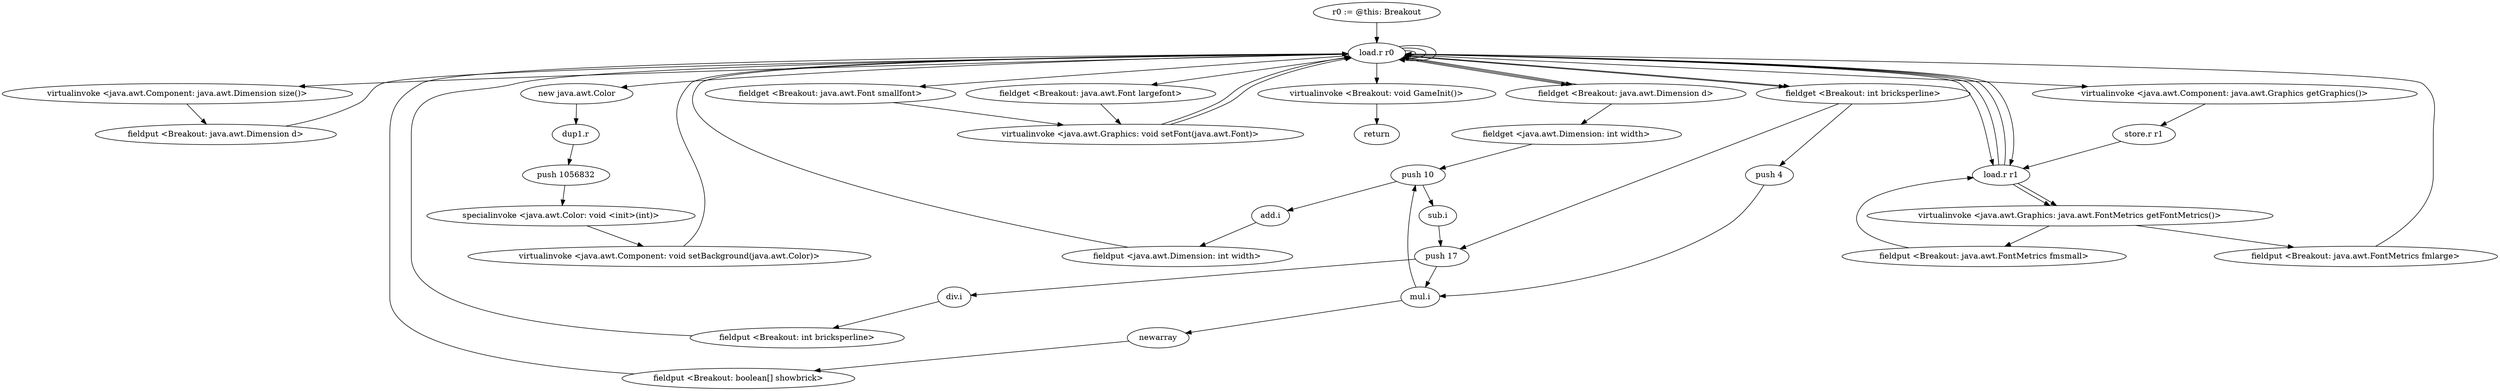 digraph "" {
    "r0 := @this: Breakout"
    "load.r r0"
    "r0 := @this: Breakout"->"load.r r0";
    "load.r r0"->"load.r r0";
    "virtualinvoke <java.awt.Component: java.awt.Dimension size()>"
    "load.r r0"->"virtualinvoke <java.awt.Component: java.awt.Dimension size()>";
    "fieldput <Breakout: java.awt.Dimension d>"
    "virtualinvoke <java.awt.Component: java.awt.Dimension size()>"->"fieldput <Breakout: java.awt.Dimension d>";
    "fieldput <Breakout: java.awt.Dimension d>"->"load.r r0";
    "new java.awt.Color"
    "load.r r0"->"new java.awt.Color";
    "dup1.r"
    "new java.awt.Color"->"dup1.r";
    "push 1056832"
    "dup1.r"->"push 1056832";
    "specialinvoke <java.awt.Color: void <init>(int)>"
    "push 1056832"->"specialinvoke <java.awt.Color: void <init>(int)>";
    "virtualinvoke <java.awt.Component: void setBackground(java.awt.Color)>"
    "specialinvoke <java.awt.Color: void <init>(int)>"->"virtualinvoke <java.awt.Component: void setBackground(java.awt.Color)>";
    "virtualinvoke <java.awt.Component: void setBackground(java.awt.Color)>"->"load.r r0";
    "load.r r0"->"load.r r0";
    "fieldget <Breakout: java.awt.Dimension d>"
    "load.r r0"->"fieldget <Breakout: java.awt.Dimension d>";
    "fieldget <java.awt.Dimension: int width>"
    "fieldget <Breakout: java.awt.Dimension d>"->"fieldget <java.awt.Dimension: int width>";
    "push 10"
    "fieldget <java.awt.Dimension: int width>"->"push 10";
    "sub.i"
    "push 10"->"sub.i";
    "push 17"
    "sub.i"->"push 17";
    "div.i"
    "push 17"->"div.i";
    "fieldput <Breakout: int bricksperline>"
    "div.i"->"fieldput <Breakout: int bricksperline>";
    "fieldput <Breakout: int bricksperline>"->"load.r r0";
    "load.r r0"->"fieldget <Breakout: java.awt.Dimension d>";
    "fieldget <Breakout: java.awt.Dimension d>"->"load.r r0";
    "fieldget <Breakout: int bricksperline>"
    "load.r r0"->"fieldget <Breakout: int bricksperline>";
    "fieldget <Breakout: int bricksperline>"->"push 17";
    "mul.i"
    "push 17"->"mul.i";
    "mul.i"->"push 10";
    "add.i"
    "push 10"->"add.i";
    "fieldput <java.awt.Dimension: int width>"
    "add.i"->"fieldput <java.awt.Dimension: int width>";
    "fieldput <java.awt.Dimension: int width>"->"load.r r0";
    "virtualinvoke <java.awt.Component: java.awt.Graphics getGraphics()>"
    "load.r r0"->"virtualinvoke <java.awt.Component: java.awt.Graphics getGraphics()>";
    "store.r r1"
    "virtualinvoke <java.awt.Component: java.awt.Graphics getGraphics()>"->"store.r r1";
    "load.r r1"
    "store.r r1"->"load.r r1";
    "load.r r1"->"load.r r0";
    "fieldget <Breakout: java.awt.Font smallfont>"
    "load.r r0"->"fieldget <Breakout: java.awt.Font smallfont>";
    "virtualinvoke <java.awt.Graphics: void setFont(java.awt.Font)>"
    "fieldget <Breakout: java.awt.Font smallfont>"->"virtualinvoke <java.awt.Graphics: void setFont(java.awt.Font)>";
    "virtualinvoke <java.awt.Graphics: void setFont(java.awt.Font)>"->"load.r r0";
    "load.r r0"->"load.r r1";
    "virtualinvoke <java.awt.Graphics: java.awt.FontMetrics getFontMetrics()>"
    "load.r r1"->"virtualinvoke <java.awt.Graphics: java.awt.FontMetrics getFontMetrics()>";
    "fieldput <Breakout: java.awt.FontMetrics fmsmall>"
    "virtualinvoke <java.awt.Graphics: java.awt.FontMetrics getFontMetrics()>"->"fieldput <Breakout: java.awt.FontMetrics fmsmall>";
    "fieldput <Breakout: java.awt.FontMetrics fmsmall>"->"load.r r1";
    "load.r r1"->"load.r r0";
    "fieldget <Breakout: java.awt.Font largefont>"
    "load.r r0"->"fieldget <Breakout: java.awt.Font largefont>";
    "fieldget <Breakout: java.awt.Font largefont>"->"virtualinvoke <java.awt.Graphics: void setFont(java.awt.Font)>";
    "virtualinvoke <java.awt.Graphics: void setFont(java.awt.Font)>"->"load.r r0";
    "load.r r0"->"load.r r1";
    "load.r r1"->"virtualinvoke <java.awt.Graphics: java.awt.FontMetrics getFontMetrics()>";
    "fieldput <Breakout: java.awt.FontMetrics fmlarge>"
    "virtualinvoke <java.awt.Graphics: java.awt.FontMetrics getFontMetrics()>"->"fieldput <Breakout: java.awt.FontMetrics fmlarge>";
    "fieldput <Breakout: java.awt.FontMetrics fmlarge>"->"load.r r0";
    "load.r r0"->"load.r r0";
    "load.r r0"->"fieldget <Breakout: int bricksperline>";
    "push 4"
    "fieldget <Breakout: int bricksperline>"->"push 4";
    "push 4"->"mul.i";
    "newarray"
    "mul.i"->"newarray";
    "fieldput <Breakout: boolean[] showbrick>"
    "newarray"->"fieldput <Breakout: boolean[] showbrick>";
    "fieldput <Breakout: boolean[] showbrick>"->"load.r r0";
    "virtualinvoke <Breakout: void GameInit()>"
    "load.r r0"->"virtualinvoke <Breakout: void GameInit()>";
    "return"
    "virtualinvoke <Breakout: void GameInit()>"->"return";
}
